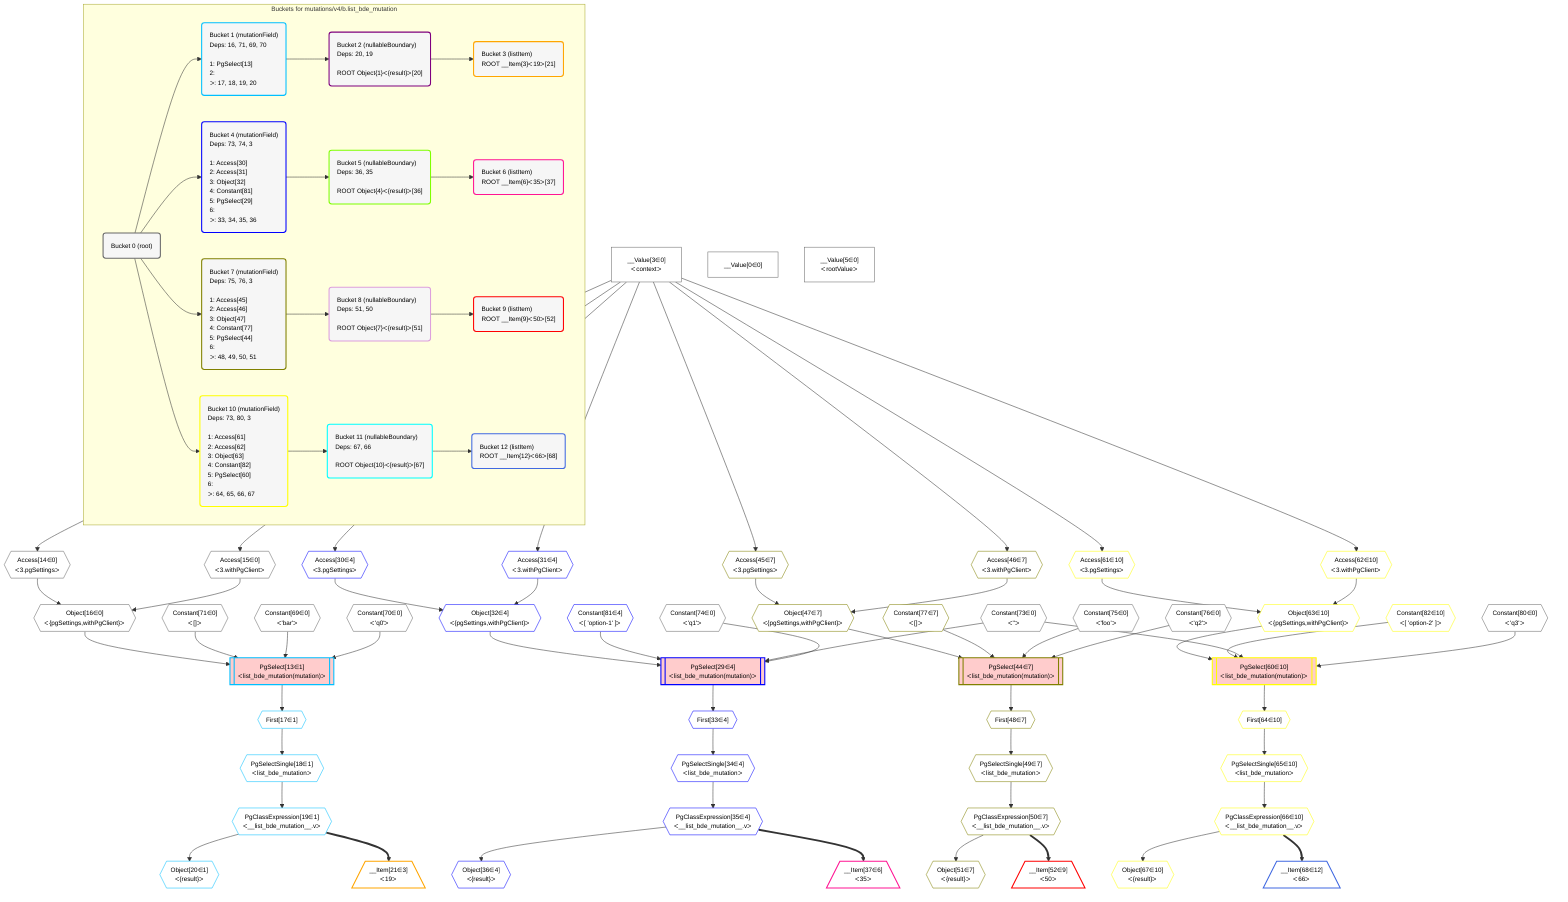 %%{init: {'themeVariables': { 'fontSize': '12px'}}}%%
graph TD
    classDef path fill:#eee,stroke:#000,color:#000
    classDef plan fill:#fff,stroke-width:1px,color:#000
    classDef itemplan fill:#fff,stroke-width:2px,color:#000
    classDef unbatchedplan fill:#dff,stroke-width:1px,color:#000
    classDef sideeffectplan fill:#fcc,stroke-width:2px,color:#000
    classDef bucket fill:#f6f6f6,color:#000,stroke-width:2px,text-align:left


    %% plan dependencies
    Object16{{"Object[16∈0]<br />ᐸ{pgSettings,withPgClient}ᐳ"}}:::plan
    Access14{{"Access[14∈0]<br />ᐸ3.pgSettingsᐳ"}}:::plan
    Access15{{"Access[15∈0]<br />ᐸ3.withPgClientᐳ"}}:::plan
    Access14 & Access15 --> Object16
    __Value3["__Value[3∈0]<br />ᐸcontextᐳ"]:::plan
    __Value3 --> Access14
    __Value3 --> Access15
    __Value0["__Value[0∈0]"]:::plan
    __Value5["__Value[5∈0]<br />ᐸrootValueᐳ"]:::plan
    Constant69{{"Constant[69∈0]<br />ᐸ'bar'ᐳ"}}:::plan
    Constant70{{"Constant[70∈0]<br />ᐸ'q0'ᐳ"}}:::plan
    Constant71{{"Constant[71∈0]<br />ᐸ[]ᐳ"}}:::plan
    Constant73{{"Constant[73∈0]<br />ᐸ''ᐳ"}}:::plan
    Constant74{{"Constant[74∈0]<br />ᐸ'q1'ᐳ"}}:::plan
    Constant75{{"Constant[75∈0]<br />ᐸ'foo'ᐳ"}}:::plan
    Constant76{{"Constant[76∈0]<br />ᐸ'q2'ᐳ"}}:::plan
    Constant80{{"Constant[80∈0]<br />ᐸ'q3'ᐳ"}}:::plan
    PgSelect13[["PgSelect[13∈1]<br />ᐸlist_bde_mutation(mutation)ᐳ"]]:::sideeffectplan
    Object16 & Constant71 & Constant69 & Constant70 --> PgSelect13
    First17{{"First[17∈1]"}}:::plan
    PgSelect13 --> First17
    PgSelectSingle18{{"PgSelectSingle[18∈1]<br />ᐸlist_bde_mutationᐳ"}}:::plan
    First17 --> PgSelectSingle18
    PgClassExpression19{{"PgClassExpression[19∈1]<br />ᐸ__list_bde_mutation__.vᐳ"}}:::plan
    PgSelectSingle18 --> PgClassExpression19
    Object20{{"Object[20∈1]<br />ᐸ{result}ᐳ"}}:::plan
    PgClassExpression19 --> Object20
    __Item21[/"__Item[21∈3]<br />ᐸ19ᐳ"\]:::itemplan
    PgClassExpression19 ==> __Item21
    PgSelect29[["PgSelect[29∈4]<br />ᐸlist_bde_mutation(mutation)ᐳ"]]:::sideeffectplan
    Object32{{"Object[32∈4]<br />ᐸ{pgSettings,withPgClient}ᐳ"}}:::plan
    Constant81{{"Constant[81∈4]<br />ᐸ[ 'option-1' ]ᐳ"}}:::plan
    Object32 & Constant81 & Constant73 & Constant74 --> PgSelect29
    Access30{{"Access[30∈4]<br />ᐸ3.pgSettingsᐳ"}}:::plan
    Access31{{"Access[31∈4]<br />ᐸ3.withPgClientᐳ"}}:::plan
    Access30 & Access31 --> Object32
    __Value3 --> Access30
    __Value3 --> Access31
    First33{{"First[33∈4]"}}:::plan
    PgSelect29 --> First33
    PgSelectSingle34{{"PgSelectSingle[34∈4]<br />ᐸlist_bde_mutationᐳ"}}:::plan
    First33 --> PgSelectSingle34
    PgClassExpression35{{"PgClassExpression[35∈4]<br />ᐸ__list_bde_mutation__.vᐳ"}}:::plan
    PgSelectSingle34 --> PgClassExpression35
    Object36{{"Object[36∈4]<br />ᐸ{result}ᐳ"}}:::plan
    PgClassExpression35 --> Object36
    __Item37[/"__Item[37∈6]<br />ᐸ35ᐳ"\]:::itemplan
    PgClassExpression35 ==> __Item37
    PgSelect44[["PgSelect[44∈7]<br />ᐸlist_bde_mutation(mutation)ᐳ"]]:::sideeffectplan
    Object47{{"Object[47∈7]<br />ᐸ{pgSettings,withPgClient}ᐳ"}}:::plan
    Constant77{{"Constant[77∈7]<br />ᐸ[]ᐳ"}}:::plan
    Object47 & Constant77 & Constant75 & Constant76 --> PgSelect44
    Access45{{"Access[45∈7]<br />ᐸ3.pgSettingsᐳ"}}:::plan
    Access46{{"Access[46∈7]<br />ᐸ3.withPgClientᐳ"}}:::plan
    Access45 & Access46 --> Object47
    __Value3 --> Access45
    __Value3 --> Access46
    First48{{"First[48∈7]"}}:::plan
    PgSelect44 --> First48
    PgSelectSingle49{{"PgSelectSingle[49∈7]<br />ᐸlist_bde_mutationᐳ"}}:::plan
    First48 --> PgSelectSingle49
    PgClassExpression50{{"PgClassExpression[50∈7]<br />ᐸ__list_bde_mutation__.vᐳ"}}:::plan
    PgSelectSingle49 --> PgClassExpression50
    Object51{{"Object[51∈7]<br />ᐸ{result}ᐳ"}}:::plan
    PgClassExpression50 --> Object51
    __Item52[/"__Item[52∈9]<br />ᐸ50ᐳ"\]:::itemplan
    PgClassExpression50 ==> __Item52
    PgSelect60[["PgSelect[60∈10]<br />ᐸlist_bde_mutation(mutation)ᐳ"]]:::sideeffectplan
    Object63{{"Object[63∈10]<br />ᐸ{pgSettings,withPgClient}ᐳ"}}:::plan
    Constant82{{"Constant[82∈10]<br />ᐸ[ 'option-2' ]ᐳ"}}:::plan
    Object63 & Constant82 & Constant73 & Constant80 --> PgSelect60
    Access61{{"Access[61∈10]<br />ᐸ3.pgSettingsᐳ"}}:::plan
    Access62{{"Access[62∈10]<br />ᐸ3.withPgClientᐳ"}}:::plan
    Access61 & Access62 --> Object63
    __Value3 --> Access61
    __Value3 --> Access62
    First64{{"First[64∈10]"}}:::plan
    PgSelect60 --> First64
    PgSelectSingle65{{"PgSelectSingle[65∈10]<br />ᐸlist_bde_mutationᐳ"}}:::plan
    First64 --> PgSelectSingle65
    PgClassExpression66{{"PgClassExpression[66∈10]<br />ᐸ__list_bde_mutation__.vᐳ"}}:::plan
    PgSelectSingle65 --> PgClassExpression66
    Object67{{"Object[67∈10]<br />ᐸ{result}ᐳ"}}:::plan
    PgClassExpression66 --> Object67
    __Item68[/"__Item[68∈12]<br />ᐸ66ᐳ"\]:::itemplan
    PgClassExpression66 ==> __Item68

    %% define steps

    subgraph "Buckets for mutations/v4/b.list_bde_mutation"
    Bucket0("Bucket 0 (root)"):::bucket
    classDef bucket0 stroke:#696969
    class Bucket0,__Value0,__Value3,__Value5,Access14,Access15,Object16,Constant69,Constant70,Constant71,Constant73,Constant74,Constant75,Constant76,Constant80 bucket0
    Bucket1("Bucket 1 (mutationField)<br />Deps: 16, 71, 69, 70<br /><br />1: PgSelect[13]<br />2: <br />ᐳ: 17, 18, 19, 20"):::bucket
    classDef bucket1 stroke:#00bfff
    class Bucket1,PgSelect13,First17,PgSelectSingle18,PgClassExpression19,Object20 bucket1
    Bucket2("Bucket 2 (nullableBoundary)<br />Deps: 20, 19<br /><br />ROOT Object{1}ᐸ{result}ᐳ[20]"):::bucket
    classDef bucket2 stroke:#7f007f
    class Bucket2 bucket2
    Bucket3("Bucket 3 (listItem)<br />ROOT __Item{3}ᐸ19ᐳ[21]"):::bucket
    classDef bucket3 stroke:#ffa500
    class Bucket3,__Item21 bucket3
    Bucket4("Bucket 4 (mutationField)<br />Deps: 73, 74, 3<br /><br />1: Access[30]<br />2: Access[31]<br />3: Object[32]<br />4: Constant[81]<br />5: PgSelect[29]<br />6: <br />ᐳ: 33, 34, 35, 36"):::bucket
    classDef bucket4 stroke:#0000ff
    class Bucket4,PgSelect29,Access30,Access31,Object32,First33,PgSelectSingle34,PgClassExpression35,Object36,Constant81 bucket4
    Bucket5("Bucket 5 (nullableBoundary)<br />Deps: 36, 35<br /><br />ROOT Object{4}ᐸ{result}ᐳ[36]"):::bucket
    classDef bucket5 stroke:#7fff00
    class Bucket5 bucket5
    Bucket6("Bucket 6 (listItem)<br />ROOT __Item{6}ᐸ35ᐳ[37]"):::bucket
    classDef bucket6 stroke:#ff1493
    class Bucket6,__Item37 bucket6
    Bucket7("Bucket 7 (mutationField)<br />Deps: 75, 76, 3<br /><br />1: Access[45]<br />2: Access[46]<br />3: Object[47]<br />4: Constant[77]<br />5: PgSelect[44]<br />6: <br />ᐳ: 48, 49, 50, 51"):::bucket
    classDef bucket7 stroke:#808000
    class Bucket7,PgSelect44,Access45,Access46,Object47,First48,PgSelectSingle49,PgClassExpression50,Object51,Constant77 bucket7
    Bucket8("Bucket 8 (nullableBoundary)<br />Deps: 51, 50<br /><br />ROOT Object{7}ᐸ{result}ᐳ[51]"):::bucket
    classDef bucket8 stroke:#dda0dd
    class Bucket8 bucket8
    Bucket9("Bucket 9 (listItem)<br />ROOT __Item{9}ᐸ50ᐳ[52]"):::bucket
    classDef bucket9 stroke:#ff0000
    class Bucket9,__Item52 bucket9
    Bucket10("Bucket 10 (mutationField)<br />Deps: 73, 80, 3<br /><br />1: Access[61]<br />2: Access[62]<br />3: Object[63]<br />4: Constant[82]<br />5: PgSelect[60]<br />6: <br />ᐳ: 64, 65, 66, 67"):::bucket
    classDef bucket10 stroke:#ffff00
    class Bucket10,PgSelect60,Access61,Access62,Object63,First64,PgSelectSingle65,PgClassExpression66,Object67,Constant82 bucket10
    Bucket11("Bucket 11 (nullableBoundary)<br />Deps: 67, 66<br /><br />ROOT Object{10}ᐸ{result}ᐳ[67]"):::bucket
    classDef bucket11 stroke:#00ffff
    class Bucket11 bucket11
    Bucket12("Bucket 12 (listItem)<br />ROOT __Item{12}ᐸ66ᐳ[68]"):::bucket
    classDef bucket12 stroke:#4169e1
    class Bucket12,__Item68 bucket12
    Bucket0 --> Bucket1 & Bucket4 & Bucket7 & Bucket10
    Bucket1 --> Bucket2
    Bucket2 --> Bucket3
    Bucket4 --> Bucket5
    Bucket5 --> Bucket6
    Bucket7 --> Bucket8
    Bucket8 --> Bucket9
    Bucket10 --> Bucket11
    Bucket11 --> Bucket12
    end
